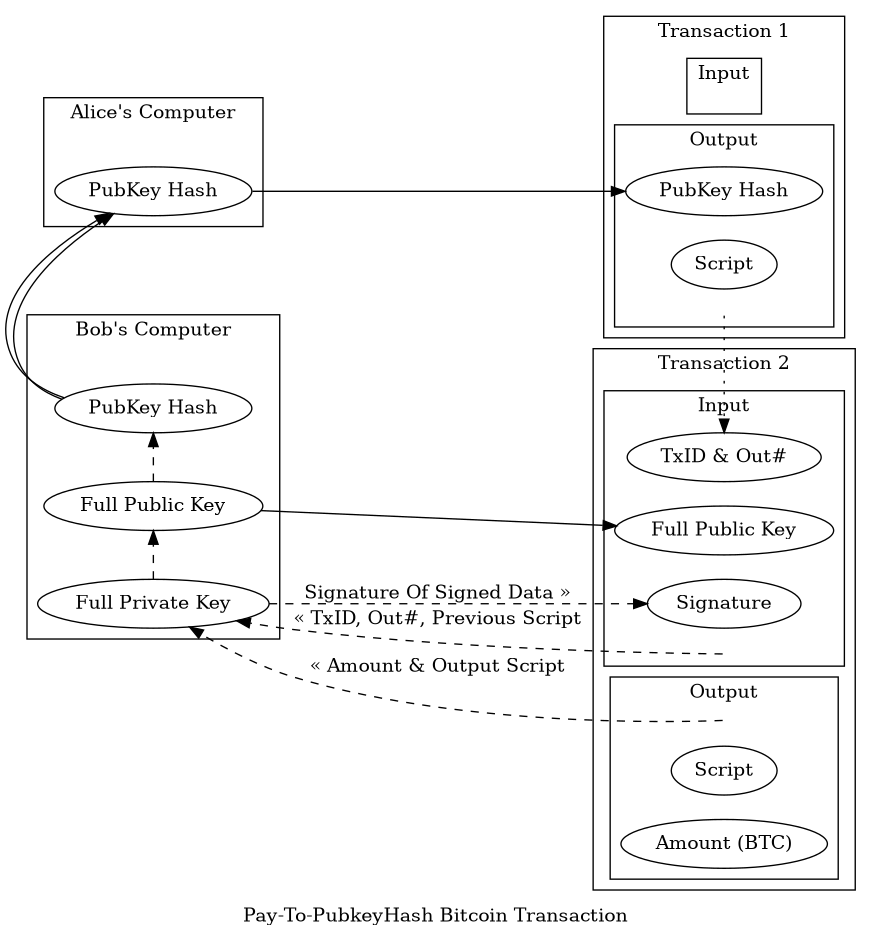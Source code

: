 digraph blockchain {

size=6.25;

//splines = "false";
rankdir=LR;
//ranksep=0.1;
//splines=ortho;

//node [ shape = box ];

subgraph cluster_receipient {
    label = "Bob's Computer";
    receipient [style = invis, label="", width=0, height=0 ];

    pubkeyhash0 [ label = "PubKey Hash" ];
    pub [ label = "Full Public Key" ];
    priv [ label = "Full Private Key" ];


}
subgraph cluster_spender {
    label = "Alice's Computer";
    spender [style = invis, label="", width=0, height=0 ];
    pubkeyhash1 [ label = "PubKey Hash" ];
}

subgraph cluster_tx1 {
    label = "Transaction 2"
    subgraph cluster_tx1_input {
        label = Input;
        tx1_input [style = unfilled, label="TxID & Out#" ];
        pubkey_tx1 [ label = "Full Public Key" ];
        signature [label = "Signature" ];
        tx1_inputB [style = invis, label="", width=0, height=0 ];
    }
    subgraph cluster_tx1_output {
        label = Output;
        tx1_output [style = invis, label="", width=0, height=0 ];
        script1 [ label = "Script" ];
        amount [ label = "Amount (BTC)"];
    }
}

subgraph cluster_tx0 {
    label = "Transaction 1"
    subgraph cluster_tx0_input {
        label = Input;
        tx0_input [ style = invis, label="", width=0, height=0 ];
    }
    subgraph cluster_tx0_output {
        label = Output;
        pubkeyhash2 [ label = "PubKey Hash" ];
        script0 [ label = "Script" ];
        tx0_output [ style = invis, label="", width=0, height=0 ];
    }
}

tx1_inputB -> priv [ label = "« TxID, Out#, Previous Script", style = dashed, constraint = false ];

tx1_output -> priv [ label = "« Amount & Output Script", style = dashed ];
priv -> signature [ label = "Signature Of Signed Data »", style = dashed, weight = 100 ];

pubkeyhash0 -> pubkeyhash1 [constraint=false ];
pubkeyhash1 -> pubkeyhash2;
pub  -> pubkey_tx1;

tx0_output -> tx1_input [ style = dotted, constraint=false ];
pub -> pubkeyhash0 [ constraint = false, style = dashed ];
priv -> pub [ constraint = false, style = dashed ];

label = "Pay-To-PubkeyHash Bitcoin Transaction"
}
